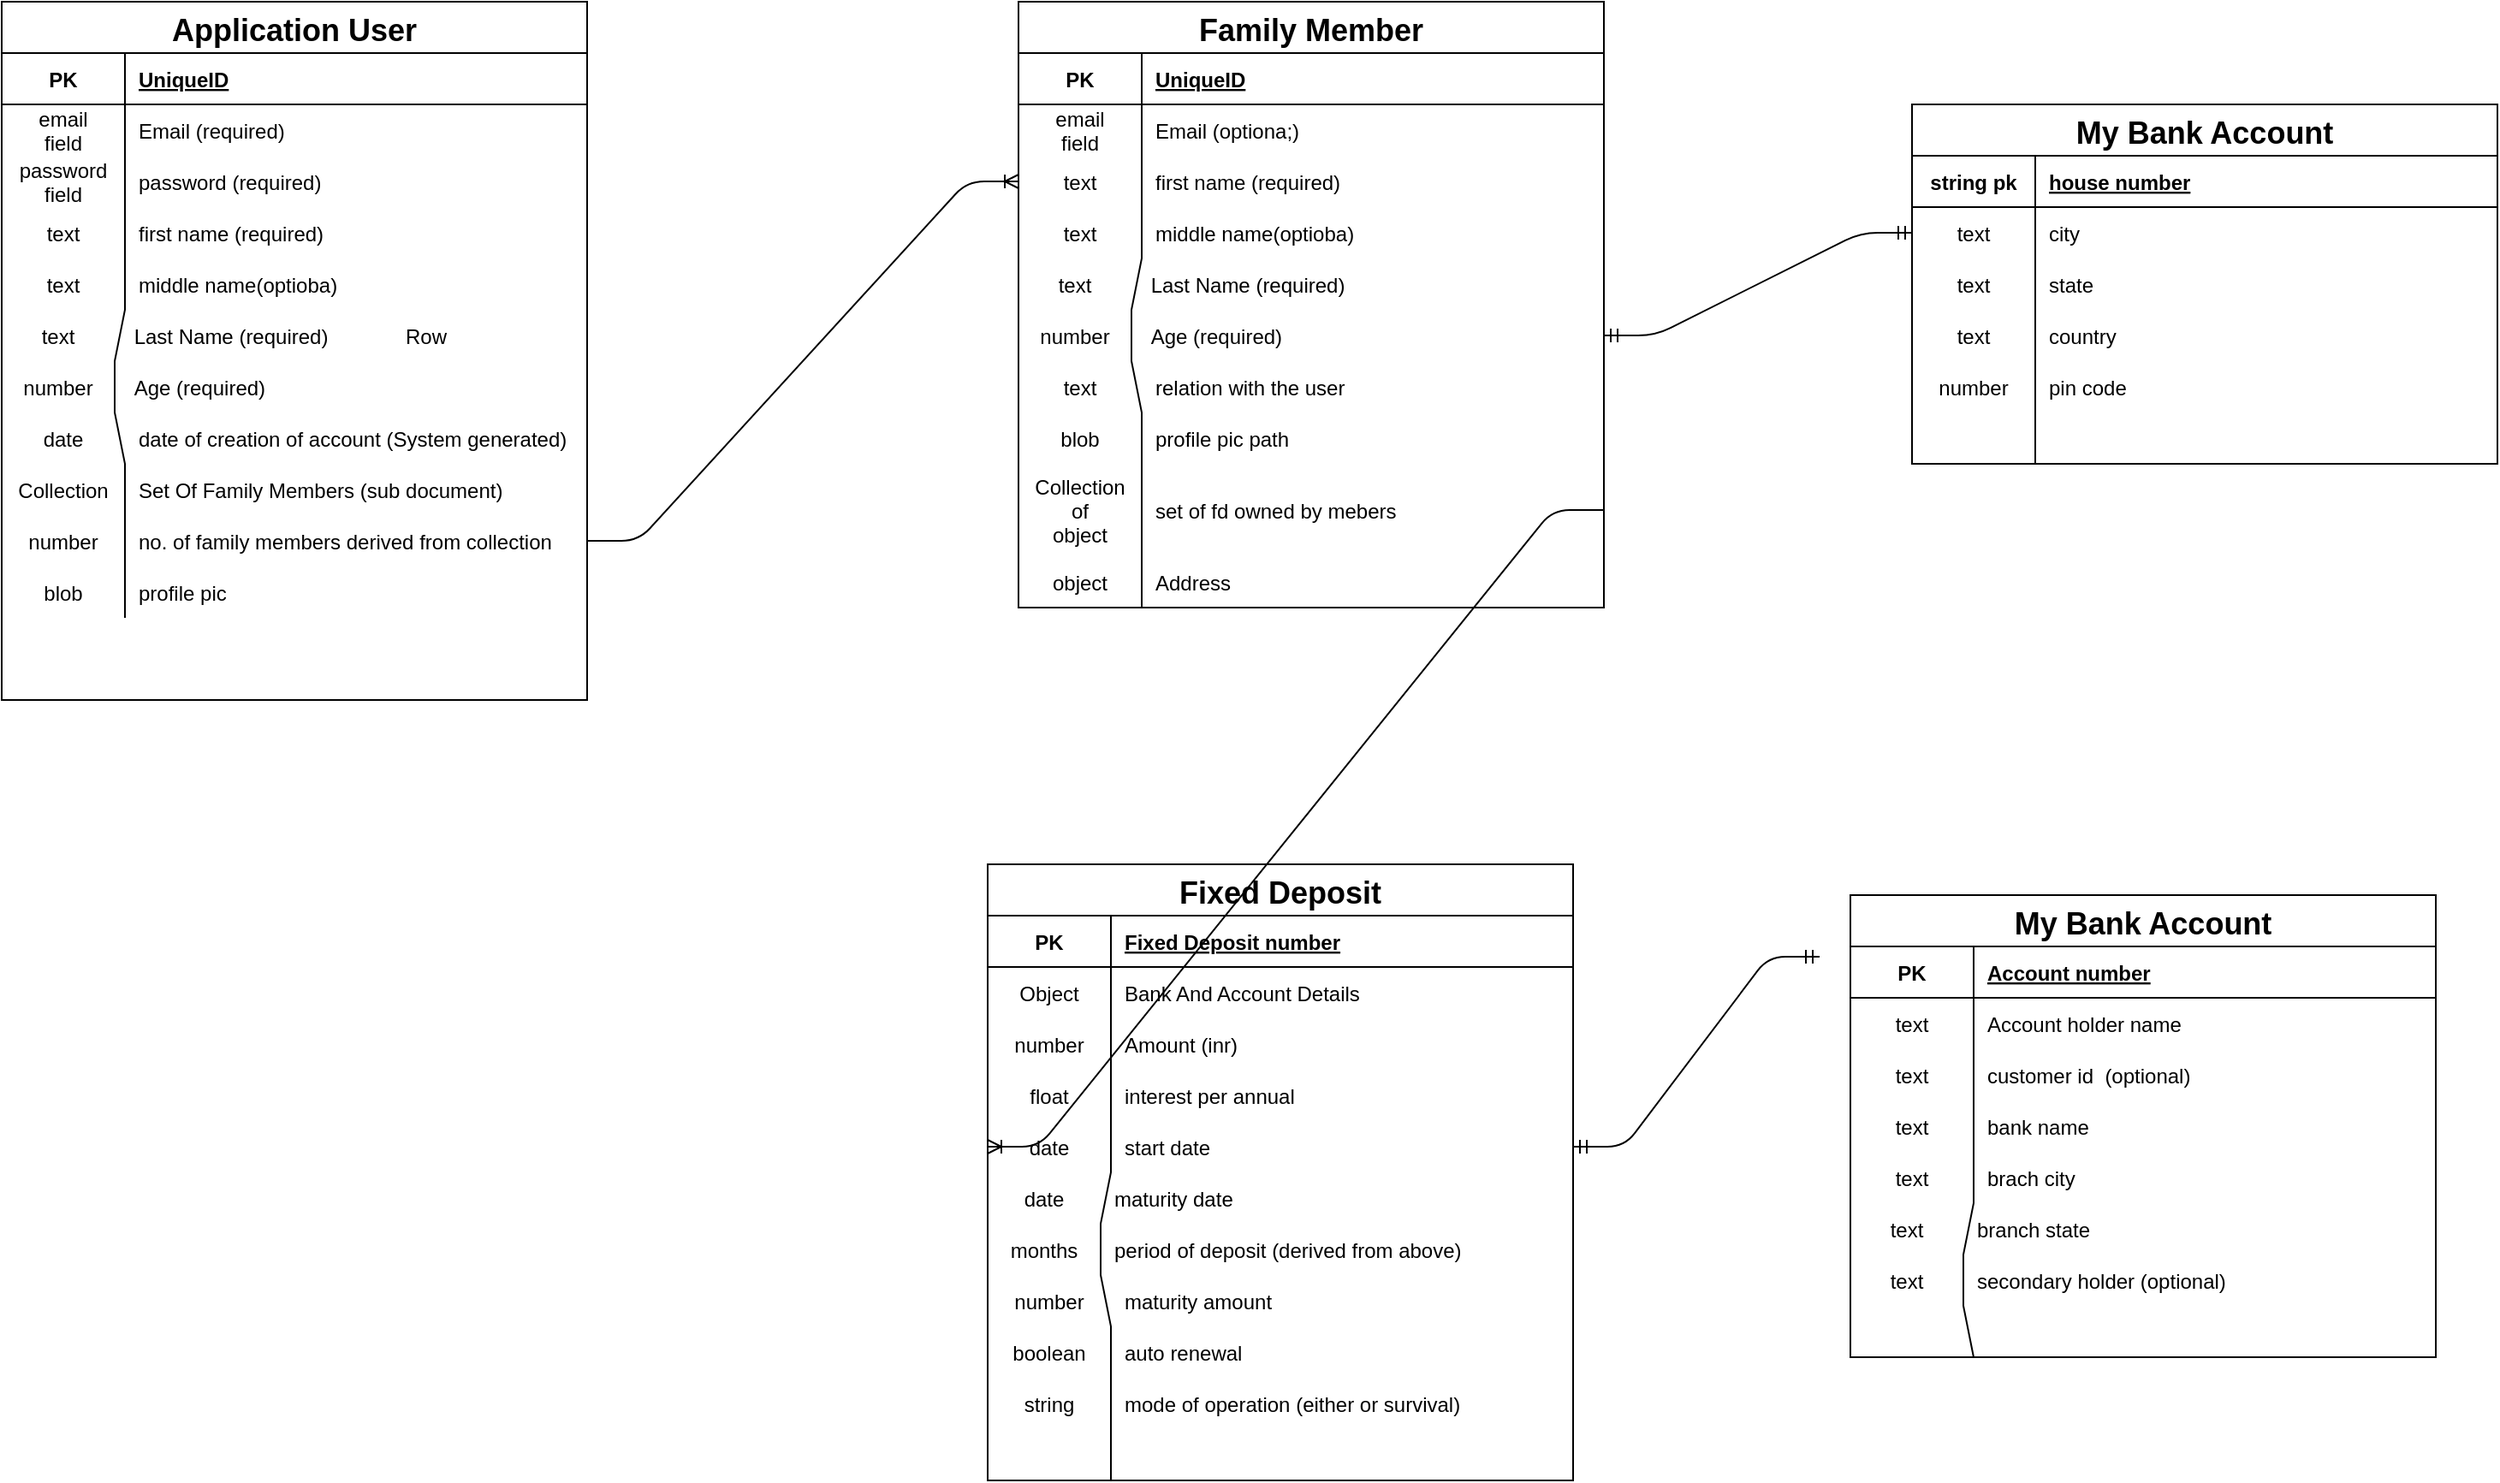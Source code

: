 <mxfile version="13.6.4" type="device"><diagram id="f0ccnfB4KLa_us6aAE9F" name="Page-1"><mxGraphModel dx="1210" dy="500" grid="1" gridSize="18" guides="1" tooltips="1" connect="1" arrows="1" fold="1" page="1" pageScale="1" pageWidth="827" pageHeight="1169" math="0" shadow="0"><root><mxCell id="0"/><mxCell id="1" parent="0"/><mxCell id="Tax1Y8GYwTvfi06C7LDy-21" value="Application User" style="shape=table;startSize=30;container=1;collapsible=1;childLayout=tableLayout;fixedRows=1;rowLines=0;fontStyle=1;align=center;resizeLast=1;fontSize=18;" vertex="1" parent="1"><mxGeometry x="36" y="162" width="342" height="408" as="geometry"/></mxCell><mxCell id="Tax1Y8GYwTvfi06C7LDy-22" value="" style="shape=partialRectangle;collapsible=0;dropTarget=0;pointerEvents=0;fillColor=none;top=0;left=0;bottom=1;right=0;points=[[0,0.5],[1,0.5]];portConstraint=eastwest;" vertex="1" parent="Tax1Y8GYwTvfi06C7LDy-21"><mxGeometry y="30" width="342" height="30" as="geometry"/></mxCell><mxCell id="Tax1Y8GYwTvfi06C7LDy-23" value="PK" style="shape=partialRectangle;connectable=0;fillColor=none;top=0;left=0;bottom=0;right=0;fontStyle=1;overflow=hidden;" vertex="1" parent="Tax1Y8GYwTvfi06C7LDy-22"><mxGeometry width="72" height="30" as="geometry"/></mxCell><mxCell id="Tax1Y8GYwTvfi06C7LDy-24" value="UniqueID" style="shape=partialRectangle;connectable=0;fillColor=none;top=0;left=0;bottom=0;right=0;align=left;spacingLeft=6;fontStyle=5;overflow=hidden;" vertex="1" parent="Tax1Y8GYwTvfi06C7LDy-22"><mxGeometry x="72" width="270" height="30" as="geometry"/></mxCell><mxCell id="Tax1Y8GYwTvfi06C7LDy-25" value="" style="shape=partialRectangle;collapsible=0;dropTarget=0;pointerEvents=0;fillColor=none;top=0;left=0;bottom=0;right=0;points=[[0,0.5],[1,0.5]];portConstraint=eastwest;" vertex="1" parent="Tax1Y8GYwTvfi06C7LDy-21"><mxGeometry y="60" width="342" height="30" as="geometry"/></mxCell><mxCell id="Tax1Y8GYwTvfi06C7LDy-26" value="email &#10;field" style="shape=partialRectangle;connectable=0;fillColor=none;top=0;left=0;bottom=0;right=0;editable=1;overflow=hidden;" vertex="1" parent="Tax1Y8GYwTvfi06C7LDy-25"><mxGeometry width="72" height="30" as="geometry"/></mxCell><mxCell id="Tax1Y8GYwTvfi06C7LDy-27" value="Email (required)" style="shape=partialRectangle;connectable=0;fillColor=none;top=0;left=0;bottom=0;right=0;align=left;spacingLeft=6;overflow=hidden;" vertex="1" parent="Tax1Y8GYwTvfi06C7LDy-25"><mxGeometry x="72" width="270" height="30" as="geometry"/></mxCell><mxCell id="Tax1Y8GYwTvfi06C7LDy-28" value="" style="shape=partialRectangle;collapsible=0;dropTarget=0;pointerEvents=0;fillColor=none;top=0;left=0;bottom=0;right=0;points=[[0,0.5],[1,0.5]];portConstraint=eastwest;" vertex="1" parent="Tax1Y8GYwTvfi06C7LDy-21"><mxGeometry y="90" width="342" height="30" as="geometry"/></mxCell><mxCell id="Tax1Y8GYwTvfi06C7LDy-29" value="password &#10;field" style="shape=partialRectangle;connectable=0;fillColor=none;top=0;left=0;bottom=0;right=0;editable=1;overflow=hidden;" vertex="1" parent="Tax1Y8GYwTvfi06C7LDy-28"><mxGeometry width="72" height="30" as="geometry"/></mxCell><mxCell id="Tax1Y8GYwTvfi06C7LDy-30" value="password (required)" style="shape=partialRectangle;connectable=0;fillColor=none;top=0;left=0;bottom=0;right=0;align=left;spacingLeft=6;overflow=hidden;" vertex="1" parent="Tax1Y8GYwTvfi06C7LDy-28"><mxGeometry x="72" width="270" height="30" as="geometry"/></mxCell><mxCell id="Tax1Y8GYwTvfi06C7LDy-31" value="" style="shape=partialRectangle;collapsible=0;dropTarget=0;pointerEvents=0;fillColor=none;top=0;left=0;bottom=0;right=0;points=[[0,0.5],[1,0.5]];portConstraint=eastwest;" vertex="1" parent="Tax1Y8GYwTvfi06C7LDy-21"><mxGeometry y="120" width="342" height="30" as="geometry"/></mxCell><mxCell id="Tax1Y8GYwTvfi06C7LDy-32" value="text" style="shape=partialRectangle;connectable=0;fillColor=none;top=0;left=0;bottom=0;right=0;editable=1;overflow=hidden;" vertex="1" parent="Tax1Y8GYwTvfi06C7LDy-31"><mxGeometry width="72" height="30" as="geometry"/></mxCell><mxCell id="Tax1Y8GYwTvfi06C7LDy-33" value="first name (required)" style="shape=partialRectangle;connectable=0;fillColor=none;top=0;left=0;bottom=0;right=0;align=left;spacingLeft=6;overflow=hidden;" vertex="1" parent="Tax1Y8GYwTvfi06C7LDy-31"><mxGeometry x="72" width="270" height="30" as="geometry"/></mxCell><mxCell id="Tax1Y8GYwTvfi06C7LDy-34" value="" style="shape=partialRectangle;collapsible=0;dropTarget=0;pointerEvents=0;fillColor=none;top=0;left=0;bottom=0;right=0;points=[[0,0.5],[1,0.5]];portConstraint=eastwest;fontSize=18;" vertex="1" parent="Tax1Y8GYwTvfi06C7LDy-21"><mxGeometry y="150" width="342" height="30" as="geometry"/></mxCell><mxCell id="Tax1Y8GYwTvfi06C7LDy-35" value="text" style="shape=partialRectangle;connectable=0;fillColor=none;top=0;left=0;bottom=0;right=0;editable=1;overflow=hidden;" vertex="1" parent="Tax1Y8GYwTvfi06C7LDy-34"><mxGeometry width="72" height="30" as="geometry"/></mxCell><mxCell id="Tax1Y8GYwTvfi06C7LDy-36" value="middle name(optioba)" style="shape=partialRectangle;connectable=0;fillColor=none;top=0;left=0;bottom=0;right=0;align=left;spacingLeft=6;overflow=hidden;" vertex="1" parent="Tax1Y8GYwTvfi06C7LDy-34"><mxGeometry x="72" width="270" height="30" as="geometry"/></mxCell><mxCell id="Tax1Y8GYwTvfi06C7LDy-41" value="" style="shape=partialRectangle;collapsible=0;dropTarget=0;pointerEvents=0;fillColor=none;top=0;left=0;bottom=0;right=0;points=[[0,0.5],[1,0.5]];portConstraint=eastwest;fontSize=18;" vertex="1" parent="Tax1Y8GYwTvfi06C7LDy-21"><mxGeometry y="180" width="342" height="30" as="geometry"/></mxCell><mxCell id="Tax1Y8GYwTvfi06C7LDy-42" value="text" style="shape=partialRectangle;connectable=0;fillColor=none;top=0;left=0;bottom=0;right=0;editable=1;overflow=hidden;" vertex="1" parent="Tax1Y8GYwTvfi06C7LDy-41"><mxGeometry width="66" height="30" as="geometry"/></mxCell><mxCell id="Tax1Y8GYwTvfi06C7LDy-43" value=" Last Name (required)" style="shape=partialRectangle;connectable=0;fillColor=none;top=0;left=0;bottom=0;right=0;align=left;spacingLeft=6;overflow=hidden;" vertex="1" parent="Tax1Y8GYwTvfi06C7LDy-41"><mxGeometry x="66" width="276" height="30" as="geometry"/></mxCell><mxCell id="Tax1Y8GYwTvfi06C7LDy-44" value="" style="shape=partialRectangle;collapsible=0;dropTarget=0;pointerEvents=0;fillColor=none;top=0;left=0;bottom=0;right=0;points=[[0,0.5],[1,0.5]];portConstraint=eastwest;fontSize=18;" vertex="1" parent="Tax1Y8GYwTvfi06C7LDy-21"><mxGeometry y="210" width="342" height="30" as="geometry"/></mxCell><mxCell id="Tax1Y8GYwTvfi06C7LDy-45" value="number" style="shape=partialRectangle;connectable=0;fillColor=none;top=0;left=0;bottom=0;right=0;editable=1;overflow=hidden;" vertex="1" parent="Tax1Y8GYwTvfi06C7LDy-44"><mxGeometry width="66" height="30" as="geometry"/></mxCell><mxCell id="Tax1Y8GYwTvfi06C7LDy-46" value=" Age (required)" style="shape=partialRectangle;connectable=0;fillColor=none;top=0;left=0;bottom=0;right=0;align=left;spacingLeft=6;overflow=hidden;" vertex="1" parent="Tax1Y8GYwTvfi06C7LDy-44"><mxGeometry x="66" width="276" height="30" as="geometry"/></mxCell><mxCell id="Tax1Y8GYwTvfi06C7LDy-52" value="" style="shape=partialRectangle;collapsible=0;dropTarget=0;pointerEvents=0;fillColor=none;top=0;left=0;bottom=0;right=0;points=[[0,0.5],[1,0.5]];portConstraint=eastwest;" vertex="1" parent="Tax1Y8GYwTvfi06C7LDy-21"><mxGeometry y="240" width="342" height="30" as="geometry"/></mxCell><mxCell id="Tax1Y8GYwTvfi06C7LDy-53" value="date" style="shape=partialRectangle;connectable=0;fillColor=none;top=0;left=0;bottom=0;right=0;editable=1;overflow=hidden;" vertex="1" parent="Tax1Y8GYwTvfi06C7LDy-52"><mxGeometry width="72" height="30" as="geometry"/></mxCell><mxCell id="Tax1Y8GYwTvfi06C7LDy-54" value="date of creation of account (System generated)" style="shape=partialRectangle;connectable=0;fillColor=none;top=0;left=0;bottom=0;right=0;align=left;spacingLeft=6;overflow=hidden;" vertex="1" parent="Tax1Y8GYwTvfi06C7LDy-52"><mxGeometry x="72" width="270" height="30" as="geometry"/></mxCell><mxCell id="Tax1Y8GYwTvfi06C7LDy-68" value="" style="shape=partialRectangle;collapsible=0;dropTarget=0;pointerEvents=0;fillColor=none;top=0;left=0;bottom=0;right=0;points=[[0,0.5],[1,0.5]];portConstraint=eastwest;" vertex="1" parent="Tax1Y8GYwTvfi06C7LDy-21"><mxGeometry y="270" width="342" height="30" as="geometry"/></mxCell><mxCell id="Tax1Y8GYwTvfi06C7LDy-69" value="Collection" style="shape=partialRectangle;connectable=0;fillColor=none;top=0;left=0;bottom=0;right=0;editable=1;overflow=hidden;" vertex="1" parent="Tax1Y8GYwTvfi06C7LDy-68"><mxGeometry width="72" height="30" as="geometry"/></mxCell><mxCell id="Tax1Y8GYwTvfi06C7LDy-70" value="Set Of Family Members (sub document)" style="shape=partialRectangle;connectable=0;fillColor=none;top=0;left=0;bottom=0;right=0;align=left;spacingLeft=6;overflow=hidden;" vertex="1" parent="Tax1Y8GYwTvfi06C7LDy-68"><mxGeometry x="72" width="270" height="30" as="geometry"/></mxCell><mxCell id="Tax1Y8GYwTvfi06C7LDy-60" value="" style="shape=partialRectangle;collapsible=0;dropTarget=0;pointerEvents=0;fillColor=none;top=0;left=0;bottom=0;right=0;points=[[0,0.5],[1,0.5]];portConstraint=eastwest;" vertex="1" parent="Tax1Y8GYwTvfi06C7LDy-21"><mxGeometry y="300" width="342" height="30" as="geometry"/></mxCell><mxCell id="Tax1Y8GYwTvfi06C7LDy-61" value="number" style="shape=partialRectangle;connectable=0;fillColor=none;top=0;left=0;bottom=0;right=0;editable=1;overflow=hidden;" vertex="1" parent="Tax1Y8GYwTvfi06C7LDy-60"><mxGeometry width="72" height="30" as="geometry"/></mxCell><mxCell id="Tax1Y8GYwTvfi06C7LDy-62" value="no. of family members derived from collection" style="shape=partialRectangle;connectable=0;fillColor=none;top=0;left=0;bottom=0;right=0;align=left;spacingLeft=6;overflow=hidden;" vertex="1" parent="Tax1Y8GYwTvfi06C7LDy-60"><mxGeometry x="72" width="270" height="30" as="geometry"/></mxCell><mxCell id="Tax1Y8GYwTvfi06C7LDy-120" value="" style="shape=partialRectangle;collapsible=0;dropTarget=0;pointerEvents=0;fillColor=none;top=0;left=0;bottom=0;right=0;points=[[0,0.5],[1,0.5]];portConstraint=eastwest;" vertex="1" parent="Tax1Y8GYwTvfi06C7LDy-21"><mxGeometry y="330" width="342" height="30" as="geometry"/></mxCell><mxCell id="Tax1Y8GYwTvfi06C7LDy-121" value="blob" style="shape=partialRectangle;connectable=0;fillColor=none;top=0;left=0;bottom=0;right=0;editable=1;overflow=hidden;" vertex="1" parent="Tax1Y8GYwTvfi06C7LDy-120"><mxGeometry width="72" height="30" as="geometry"/></mxCell><mxCell id="Tax1Y8GYwTvfi06C7LDy-122" value="profile pic" style="shape=partialRectangle;connectable=0;fillColor=none;top=0;left=0;bottom=0;right=0;align=left;spacingLeft=6;overflow=hidden;" vertex="1" parent="Tax1Y8GYwTvfi06C7LDy-120"><mxGeometry x="72" width="270" height="30" as="geometry"/></mxCell><mxCell id="Tax1Y8GYwTvfi06C7LDy-63" value="" style="shape=table;startSize=0;container=1;collapsible=1;childLayout=tableLayout;fixedRows=1;rowLines=0;fontStyle=0;align=center;resizeLast=1;strokeColor=none;fillColor=none;fontSize=18;" vertex="1" parent="1"><mxGeometry x="234" y="342" width="180" height="30" as="geometry"/></mxCell><mxCell id="Tax1Y8GYwTvfi06C7LDy-64" value="" style="shape=partialRectangle;collapsible=0;dropTarget=0;pointerEvents=0;fillColor=none;top=0;left=0;bottom=0;right=0;points=[[0,0.5],[1,0.5]];portConstraint=eastwest;" vertex="1" parent="Tax1Y8GYwTvfi06C7LDy-63"><mxGeometry width="180" height="30" as="geometry"/></mxCell><mxCell id="Tax1Y8GYwTvfi06C7LDy-65" value="" style="shape=partialRectangle;connectable=0;fillColor=none;top=0;left=0;bottom=0;right=0;editable=1;overflow=hidden;" vertex="1" parent="Tax1Y8GYwTvfi06C7LDy-64"><mxGeometry width="30" height="30" as="geometry"/></mxCell><mxCell id="Tax1Y8GYwTvfi06C7LDy-66" value="Row" style="shape=partialRectangle;connectable=0;fillColor=none;top=0;left=0;bottom=0;right=0;align=left;spacingLeft=6;overflow=hidden;" vertex="1" parent="Tax1Y8GYwTvfi06C7LDy-64"><mxGeometry x="30" width="150" height="30" as="geometry"/></mxCell><mxCell id="Tax1Y8GYwTvfi06C7LDy-84" value="Family Member" style="shape=table;startSize=30;container=1;collapsible=1;childLayout=tableLayout;fixedRows=1;rowLines=0;fontStyle=1;align=center;resizeLast=1;fontSize=18;" vertex="1" parent="1"><mxGeometry x="630" y="162" width="342" height="354" as="geometry"/></mxCell><mxCell id="Tax1Y8GYwTvfi06C7LDy-85" value="" style="shape=partialRectangle;collapsible=0;dropTarget=0;pointerEvents=0;fillColor=none;top=0;left=0;bottom=1;right=0;points=[[0,0.5],[1,0.5]];portConstraint=eastwest;" vertex="1" parent="Tax1Y8GYwTvfi06C7LDy-84"><mxGeometry y="30" width="342" height="30" as="geometry"/></mxCell><mxCell id="Tax1Y8GYwTvfi06C7LDy-86" value="PK" style="shape=partialRectangle;connectable=0;fillColor=none;top=0;left=0;bottom=0;right=0;fontStyle=1;overflow=hidden;" vertex="1" parent="Tax1Y8GYwTvfi06C7LDy-85"><mxGeometry width="72" height="30" as="geometry"/></mxCell><mxCell id="Tax1Y8GYwTvfi06C7LDy-87" value="UniqueID" style="shape=partialRectangle;connectable=0;fillColor=none;top=0;left=0;bottom=0;right=0;align=left;spacingLeft=6;fontStyle=5;overflow=hidden;" vertex="1" parent="Tax1Y8GYwTvfi06C7LDy-85"><mxGeometry x="72" width="270" height="30" as="geometry"/></mxCell><mxCell id="Tax1Y8GYwTvfi06C7LDy-88" value="" style="shape=partialRectangle;collapsible=0;dropTarget=0;pointerEvents=0;fillColor=none;top=0;left=0;bottom=0;right=0;points=[[0,0.5],[1,0.5]];portConstraint=eastwest;" vertex="1" parent="Tax1Y8GYwTvfi06C7LDy-84"><mxGeometry y="60" width="342" height="30" as="geometry"/></mxCell><mxCell id="Tax1Y8GYwTvfi06C7LDy-89" value="email &#10;field" style="shape=partialRectangle;connectable=0;fillColor=none;top=0;left=0;bottom=0;right=0;editable=1;overflow=hidden;" vertex="1" parent="Tax1Y8GYwTvfi06C7LDy-88"><mxGeometry width="72" height="30" as="geometry"/></mxCell><mxCell id="Tax1Y8GYwTvfi06C7LDy-90" value="Email (optiona;)" style="shape=partialRectangle;connectable=0;fillColor=none;top=0;left=0;bottom=0;right=0;align=left;spacingLeft=6;overflow=hidden;" vertex="1" parent="Tax1Y8GYwTvfi06C7LDy-88"><mxGeometry x="72" width="270" height="30" as="geometry"/></mxCell><mxCell id="Tax1Y8GYwTvfi06C7LDy-94" value="" style="shape=partialRectangle;collapsible=0;dropTarget=0;pointerEvents=0;fillColor=none;top=0;left=0;bottom=0;right=0;points=[[0,0.5],[1,0.5]];portConstraint=eastwest;" vertex="1" parent="Tax1Y8GYwTvfi06C7LDy-84"><mxGeometry y="90" width="342" height="30" as="geometry"/></mxCell><mxCell id="Tax1Y8GYwTvfi06C7LDy-95" value="text" style="shape=partialRectangle;connectable=0;fillColor=none;top=0;left=0;bottom=0;right=0;editable=1;overflow=hidden;" vertex="1" parent="Tax1Y8GYwTvfi06C7LDy-94"><mxGeometry width="72" height="30" as="geometry"/></mxCell><mxCell id="Tax1Y8GYwTvfi06C7LDy-96" value="first name (required)" style="shape=partialRectangle;connectable=0;fillColor=none;top=0;left=0;bottom=0;right=0;align=left;spacingLeft=6;overflow=hidden;" vertex="1" parent="Tax1Y8GYwTvfi06C7LDy-94"><mxGeometry x="72" width="270" height="30" as="geometry"/></mxCell><mxCell id="Tax1Y8GYwTvfi06C7LDy-97" value="" style="shape=partialRectangle;collapsible=0;dropTarget=0;pointerEvents=0;fillColor=none;top=0;left=0;bottom=0;right=0;points=[[0,0.5],[1,0.5]];portConstraint=eastwest;fontSize=18;" vertex="1" parent="Tax1Y8GYwTvfi06C7LDy-84"><mxGeometry y="120" width="342" height="30" as="geometry"/></mxCell><mxCell id="Tax1Y8GYwTvfi06C7LDy-98" value="text" style="shape=partialRectangle;connectable=0;fillColor=none;top=0;left=0;bottom=0;right=0;editable=1;overflow=hidden;" vertex="1" parent="Tax1Y8GYwTvfi06C7LDy-97"><mxGeometry width="72" height="30" as="geometry"/></mxCell><mxCell id="Tax1Y8GYwTvfi06C7LDy-99" value="middle name(optioba)" style="shape=partialRectangle;connectable=0;fillColor=none;top=0;left=0;bottom=0;right=0;align=left;spacingLeft=6;overflow=hidden;" vertex="1" parent="Tax1Y8GYwTvfi06C7LDy-97"><mxGeometry x="72" width="270" height="30" as="geometry"/></mxCell><mxCell id="Tax1Y8GYwTvfi06C7LDy-100" value="" style="shape=partialRectangle;collapsible=0;dropTarget=0;pointerEvents=0;fillColor=none;top=0;left=0;bottom=0;right=0;points=[[0,0.5],[1,0.5]];portConstraint=eastwest;fontSize=18;" vertex="1" parent="Tax1Y8GYwTvfi06C7LDy-84"><mxGeometry y="150" width="342" height="30" as="geometry"/></mxCell><mxCell id="Tax1Y8GYwTvfi06C7LDy-101" value="text" style="shape=partialRectangle;connectable=0;fillColor=none;top=0;left=0;bottom=0;right=0;editable=1;overflow=hidden;" vertex="1" parent="Tax1Y8GYwTvfi06C7LDy-100"><mxGeometry width="66" height="30" as="geometry"/></mxCell><mxCell id="Tax1Y8GYwTvfi06C7LDy-102" value=" Last Name (required)" style="shape=partialRectangle;connectable=0;fillColor=none;top=0;left=0;bottom=0;right=0;align=left;spacingLeft=6;overflow=hidden;" vertex="1" parent="Tax1Y8GYwTvfi06C7LDy-100"><mxGeometry x="66" width="276" height="30" as="geometry"/></mxCell><mxCell id="Tax1Y8GYwTvfi06C7LDy-103" value="" style="shape=partialRectangle;collapsible=0;dropTarget=0;pointerEvents=0;fillColor=none;top=0;left=0;bottom=0;right=0;points=[[0,0.5],[1,0.5]];portConstraint=eastwest;fontSize=18;" vertex="1" parent="Tax1Y8GYwTvfi06C7LDy-84"><mxGeometry y="180" width="342" height="30" as="geometry"/></mxCell><mxCell id="Tax1Y8GYwTvfi06C7LDy-104" value="number" style="shape=partialRectangle;connectable=0;fillColor=none;top=0;left=0;bottom=0;right=0;editable=1;overflow=hidden;" vertex="1" parent="Tax1Y8GYwTvfi06C7LDy-103"><mxGeometry width="66" height="30" as="geometry"/></mxCell><mxCell id="Tax1Y8GYwTvfi06C7LDy-105" value=" Age (required)" style="shape=partialRectangle;connectable=0;fillColor=none;top=0;left=0;bottom=0;right=0;align=left;spacingLeft=6;overflow=hidden;" vertex="1" parent="Tax1Y8GYwTvfi06C7LDy-103"><mxGeometry x="66" width="276" height="30" as="geometry"/></mxCell><mxCell id="Tax1Y8GYwTvfi06C7LDy-91" value="" style="shape=partialRectangle;collapsible=0;dropTarget=0;pointerEvents=0;fillColor=none;top=0;left=0;bottom=0;right=0;points=[[0,0.5],[1,0.5]];portConstraint=eastwest;" vertex="1" parent="Tax1Y8GYwTvfi06C7LDy-84"><mxGeometry y="210" width="342" height="30" as="geometry"/></mxCell><mxCell id="Tax1Y8GYwTvfi06C7LDy-92" value="text" style="shape=partialRectangle;connectable=0;fillColor=none;top=0;left=0;bottom=0;right=0;editable=1;overflow=hidden;" vertex="1" parent="Tax1Y8GYwTvfi06C7LDy-91"><mxGeometry width="72" height="30" as="geometry"/></mxCell><mxCell id="Tax1Y8GYwTvfi06C7LDy-93" value="relation with the user" style="shape=partialRectangle;connectable=0;fillColor=none;top=0;left=0;bottom=0;right=0;align=left;spacingLeft=6;overflow=hidden;" vertex="1" parent="Tax1Y8GYwTvfi06C7LDy-91"><mxGeometry x="72" width="270" height="30" as="geometry"/></mxCell><mxCell id="Tax1Y8GYwTvfi06C7LDy-112" value="" style="shape=partialRectangle;collapsible=0;dropTarget=0;pointerEvents=0;fillColor=none;top=0;left=0;bottom=0;right=0;points=[[0,0.5],[1,0.5]];portConstraint=eastwest;" vertex="1" parent="Tax1Y8GYwTvfi06C7LDy-84"><mxGeometry y="240" width="342" height="30" as="geometry"/></mxCell><mxCell id="Tax1Y8GYwTvfi06C7LDy-113" value="blob" style="shape=partialRectangle;connectable=0;fillColor=none;top=0;left=0;bottom=0;right=0;editable=1;overflow=hidden;" vertex="1" parent="Tax1Y8GYwTvfi06C7LDy-112"><mxGeometry width="72" height="30" as="geometry"/></mxCell><mxCell id="Tax1Y8GYwTvfi06C7LDy-114" value="profile pic path" style="shape=partialRectangle;connectable=0;fillColor=none;top=0;left=0;bottom=0;right=0;align=left;spacingLeft=6;overflow=hidden;" vertex="1" parent="Tax1Y8GYwTvfi06C7LDy-112"><mxGeometry x="72" width="270" height="30" as="geometry"/></mxCell><mxCell id="Tax1Y8GYwTvfi06C7LDy-109" value="" style="shape=partialRectangle;collapsible=0;dropTarget=0;pointerEvents=0;fillColor=none;top=0;left=0;bottom=0;right=0;points=[[0,0.5],[1,0.5]];portConstraint=eastwest;" vertex="1" parent="Tax1Y8GYwTvfi06C7LDy-84"><mxGeometry y="270" width="342" height="54" as="geometry"/></mxCell><mxCell id="Tax1Y8GYwTvfi06C7LDy-110" value="Collection&#10;of&#10;object" style="shape=partialRectangle;connectable=0;fillColor=none;top=0;left=0;bottom=0;right=0;editable=1;overflow=hidden;" vertex="1" parent="Tax1Y8GYwTvfi06C7LDy-109"><mxGeometry width="72" height="54" as="geometry"/></mxCell><mxCell id="Tax1Y8GYwTvfi06C7LDy-111" value="set of fd owned by mebers" style="shape=partialRectangle;connectable=0;fillColor=none;top=0;left=0;bottom=0;right=0;align=left;spacingLeft=6;overflow=hidden;" vertex="1" parent="Tax1Y8GYwTvfi06C7LDy-109"><mxGeometry x="72" width="270" height="54" as="geometry"/></mxCell><mxCell id="Tax1Y8GYwTvfi06C7LDy-106" value="" style="shape=partialRectangle;collapsible=0;dropTarget=0;pointerEvents=0;fillColor=none;top=0;left=0;bottom=0;right=0;points=[[0,0.5],[1,0.5]];portConstraint=eastwest;" vertex="1" parent="Tax1Y8GYwTvfi06C7LDy-84"><mxGeometry y="324" width="342" height="30" as="geometry"/></mxCell><mxCell id="Tax1Y8GYwTvfi06C7LDy-107" value="object" style="shape=partialRectangle;connectable=0;fillColor=none;top=0;left=0;bottom=0;right=0;editable=1;overflow=hidden;" vertex="1" parent="Tax1Y8GYwTvfi06C7LDy-106"><mxGeometry width="72" height="30" as="geometry"/></mxCell><mxCell id="Tax1Y8GYwTvfi06C7LDy-108" value="Address" style="shape=partialRectangle;connectable=0;fillColor=none;top=0;left=0;bottom=0;right=0;align=left;spacingLeft=6;overflow=hidden;" vertex="1" parent="Tax1Y8GYwTvfi06C7LDy-106"><mxGeometry x="72" width="270" height="30" as="geometry"/></mxCell><mxCell id="Tax1Y8GYwTvfi06C7LDy-160" value="My Bank Account" style="shape=table;startSize=30;container=1;collapsible=1;childLayout=tableLayout;fixedRows=1;rowLines=0;fontStyle=1;align=center;resizeLast=1;fontSize=18;" vertex="1" parent="1"><mxGeometry x="1152" y="222" width="342" height="210" as="geometry"/></mxCell><mxCell id="Tax1Y8GYwTvfi06C7LDy-161" value="" style="shape=partialRectangle;collapsible=0;dropTarget=0;pointerEvents=0;fillColor=none;top=0;left=0;bottom=1;right=0;points=[[0,0.5],[1,0.5]];portConstraint=eastwest;" vertex="1" parent="Tax1Y8GYwTvfi06C7LDy-160"><mxGeometry y="30" width="342" height="30" as="geometry"/></mxCell><mxCell id="Tax1Y8GYwTvfi06C7LDy-162" value="string pk" style="shape=partialRectangle;connectable=0;fillColor=none;top=0;left=0;bottom=0;right=0;fontStyle=1;overflow=hidden;" vertex="1" parent="Tax1Y8GYwTvfi06C7LDy-161"><mxGeometry width="72" height="30" as="geometry"/></mxCell><mxCell id="Tax1Y8GYwTvfi06C7LDy-163" value="house number" style="shape=partialRectangle;connectable=0;fillColor=none;top=0;left=0;bottom=0;right=0;align=left;spacingLeft=6;fontStyle=5;overflow=hidden;" vertex="1" parent="Tax1Y8GYwTvfi06C7LDy-161"><mxGeometry x="72" width="270" height="30" as="geometry"/></mxCell><mxCell id="Tax1Y8GYwTvfi06C7LDy-164" value="" style="shape=partialRectangle;collapsible=0;dropTarget=0;pointerEvents=0;fillColor=none;top=0;left=0;bottom=0;right=0;points=[[0,0.5],[1,0.5]];portConstraint=eastwest;" vertex="1" parent="Tax1Y8GYwTvfi06C7LDy-160"><mxGeometry y="60" width="342" height="30" as="geometry"/></mxCell><mxCell id="Tax1Y8GYwTvfi06C7LDy-165" value="text" style="shape=partialRectangle;connectable=0;fillColor=none;top=0;left=0;bottom=0;right=0;editable=1;overflow=hidden;" vertex="1" parent="Tax1Y8GYwTvfi06C7LDy-164"><mxGeometry width="72" height="30" as="geometry"/></mxCell><mxCell id="Tax1Y8GYwTvfi06C7LDy-166" value="city" style="shape=partialRectangle;connectable=0;fillColor=none;top=0;left=0;bottom=0;right=0;align=left;spacingLeft=6;overflow=hidden;" vertex="1" parent="Tax1Y8GYwTvfi06C7LDy-164"><mxGeometry x="72" width="270" height="30" as="geometry"/></mxCell><mxCell id="Tax1Y8GYwTvfi06C7LDy-167" value="" style="shape=partialRectangle;collapsible=0;dropTarget=0;pointerEvents=0;fillColor=none;top=0;left=0;bottom=0;right=0;points=[[0,0.5],[1,0.5]];portConstraint=eastwest;" vertex="1" parent="Tax1Y8GYwTvfi06C7LDy-160"><mxGeometry y="90" width="342" height="30" as="geometry"/></mxCell><mxCell id="Tax1Y8GYwTvfi06C7LDy-168" value="text" style="shape=partialRectangle;connectable=0;fillColor=none;top=0;left=0;bottom=0;right=0;editable=1;overflow=hidden;" vertex="1" parent="Tax1Y8GYwTvfi06C7LDy-167"><mxGeometry width="72" height="30" as="geometry"/></mxCell><mxCell id="Tax1Y8GYwTvfi06C7LDy-169" value="state" style="shape=partialRectangle;connectable=0;fillColor=none;top=0;left=0;bottom=0;right=0;align=left;spacingLeft=6;overflow=hidden;" vertex="1" parent="Tax1Y8GYwTvfi06C7LDy-167"><mxGeometry x="72" width="270" height="30" as="geometry"/></mxCell><mxCell id="Tax1Y8GYwTvfi06C7LDy-170" value="" style="shape=partialRectangle;collapsible=0;dropTarget=0;pointerEvents=0;fillColor=none;top=0;left=0;bottom=0;right=0;points=[[0,0.5],[1,0.5]];portConstraint=eastwest;" vertex="1" parent="Tax1Y8GYwTvfi06C7LDy-160"><mxGeometry y="120" width="342" height="30" as="geometry"/></mxCell><mxCell id="Tax1Y8GYwTvfi06C7LDy-171" value="text" style="shape=partialRectangle;connectable=0;fillColor=none;top=0;left=0;bottom=0;right=0;editable=1;overflow=hidden;" vertex="1" parent="Tax1Y8GYwTvfi06C7LDy-170"><mxGeometry width="72" height="30" as="geometry"/></mxCell><mxCell id="Tax1Y8GYwTvfi06C7LDy-172" value="country" style="shape=partialRectangle;connectable=0;fillColor=none;top=0;left=0;bottom=0;right=0;align=left;spacingLeft=6;overflow=hidden;" vertex="1" parent="Tax1Y8GYwTvfi06C7LDy-170"><mxGeometry x="72" width="270" height="30" as="geometry"/></mxCell><mxCell id="Tax1Y8GYwTvfi06C7LDy-173" value="" style="shape=partialRectangle;collapsible=0;dropTarget=0;pointerEvents=0;fillColor=none;top=0;left=0;bottom=0;right=0;points=[[0,0.5],[1,0.5]];portConstraint=eastwest;fontSize=18;" vertex="1" parent="Tax1Y8GYwTvfi06C7LDy-160"><mxGeometry y="150" width="342" height="30" as="geometry"/></mxCell><mxCell id="Tax1Y8GYwTvfi06C7LDy-174" value="number" style="shape=partialRectangle;connectable=0;fillColor=none;top=0;left=0;bottom=0;right=0;editable=1;overflow=hidden;" vertex="1" parent="Tax1Y8GYwTvfi06C7LDy-173"><mxGeometry width="72" height="30" as="geometry"/></mxCell><mxCell id="Tax1Y8GYwTvfi06C7LDy-175" value="pin code" style="shape=partialRectangle;connectable=0;fillColor=none;top=0;left=0;bottom=0;right=0;align=left;spacingLeft=6;overflow=hidden;" vertex="1" parent="Tax1Y8GYwTvfi06C7LDy-173"><mxGeometry x="72" width="270" height="30" as="geometry"/></mxCell><mxCell id="Tax1Y8GYwTvfi06C7LDy-182" value="" style="shape=partialRectangle;collapsible=0;dropTarget=0;pointerEvents=0;fillColor=none;top=0;left=0;bottom=0;right=0;points=[[0,0.5],[1,0.5]];portConstraint=eastwest;" vertex="1" parent="Tax1Y8GYwTvfi06C7LDy-160"><mxGeometry y="180" width="342" height="30" as="geometry"/></mxCell><mxCell id="Tax1Y8GYwTvfi06C7LDy-183" value="" style="shape=partialRectangle;connectable=0;fillColor=none;top=0;left=0;bottom=0;right=0;editable=1;overflow=hidden;" vertex="1" parent="Tax1Y8GYwTvfi06C7LDy-182"><mxGeometry width="72" height="30" as="geometry"/></mxCell><mxCell id="Tax1Y8GYwTvfi06C7LDy-184" value="" style="shape=partialRectangle;connectable=0;fillColor=none;top=0;left=0;bottom=0;right=0;align=left;spacingLeft=6;overflow=hidden;" vertex="1" parent="Tax1Y8GYwTvfi06C7LDy-182"><mxGeometry x="72" width="270" height="30" as="geometry"/></mxCell><mxCell id="Tax1Y8GYwTvfi06C7LDy-123" value="Fixed Deposit" style="shape=table;startSize=30;container=1;collapsible=1;childLayout=tableLayout;fixedRows=1;rowLines=0;fontStyle=1;align=center;resizeLast=1;fontSize=18;" vertex="1" parent="1"><mxGeometry x="612" y="666" width="342" height="360" as="geometry"/></mxCell><mxCell id="Tax1Y8GYwTvfi06C7LDy-124" value="" style="shape=partialRectangle;collapsible=0;dropTarget=0;pointerEvents=0;fillColor=none;top=0;left=0;bottom=1;right=0;points=[[0,0.5],[1,0.5]];portConstraint=eastwest;" vertex="1" parent="Tax1Y8GYwTvfi06C7LDy-123"><mxGeometry y="30" width="342" height="30" as="geometry"/></mxCell><mxCell id="Tax1Y8GYwTvfi06C7LDy-125" value="PK" style="shape=partialRectangle;connectable=0;fillColor=none;top=0;left=0;bottom=0;right=0;fontStyle=1;overflow=hidden;" vertex="1" parent="Tax1Y8GYwTvfi06C7LDy-124"><mxGeometry width="72" height="30" as="geometry"/></mxCell><mxCell id="Tax1Y8GYwTvfi06C7LDy-126" value="Fixed Deposit number" style="shape=partialRectangle;connectable=0;fillColor=none;top=0;left=0;bottom=0;right=0;align=left;spacingLeft=6;fontStyle=5;overflow=hidden;" vertex="1" parent="Tax1Y8GYwTvfi06C7LDy-124"><mxGeometry x="72" width="270" height="30" as="geometry"/></mxCell><mxCell id="Tax1Y8GYwTvfi06C7LDy-127" value="" style="shape=partialRectangle;collapsible=0;dropTarget=0;pointerEvents=0;fillColor=none;top=0;left=0;bottom=0;right=0;points=[[0,0.5],[1,0.5]];portConstraint=eastwest;" vertex="1" parent="Tax1Y8GYwTvfi06C7LDy-123"><mxGeometry y="60" width="342" height="30" as="geometry"/></mxCell><mxCell id="Tax1Y8GYwTvfi06C7LDy-128" value="Object" style="shape=partialRectangle;connectable=0;fillColor=none;top=0;left=0;bottom=0;right=0;editable=1;overflow=hidden;" vertex="1" parent="Tax1Y8GYwTvfi06C7LDy-127"><mxGeometry width="72" height="30" as="geometry"/></mxCell><mxCell id="Tax1Y8GYwTvfi06C7LDy-129" value="Bank And Account Details" style="shape=partialRectangle;connectable=0;fillColor=none;top=0;left=0;bottom=0;right=0;align=left;spacingLeft=6;overflow=hidden;" vertex="1" parent="Tax1Y8GYwTvfi06C7LDy-127"><mxGeometry x="72" width="270" height="30" as="geometry"/></mxCell><mxCell id="Tax1Y8GYwTvfi06C7LDy-133" value="" style="shape=partialRectangle;collapsible=0;dropTarget=0;pointerEvents=0;fillColor=none;top=0;left=0;bottom=0;right=0;points=[[0,0.5],[1,0.5]];portConstraint=eastwest;" vertex="1" parent="Tax1Y8GYwTvfi06C7LDy-123"><mxGeometry y="90" width="342" height="30" as="geometry"/></mxCell><mxCell id="Tax1Y8GYwTvfi06C7LDy-134" value="number" style="shape=partialRectangle;connectable=0;fillColor=none;top=0;left=0;bottom=0;right=0;editable=1;overflow=hidden;" vertex="1" parent="Tax1Y8GYwTvfi06C7LDy-133"><mxGeometry width="72" height="30" as="geometry"/></mxCell><mxCell id="Tax1Y8GYwTvfi06C7LDy-135" value="Amount (inr)" style="shape=partialRectangle;connectable=0;fillColor=none;top=0;left=0;bottom=0;right=0;align=left;spacingLeft=6;overflow=hidden;" vertex="1" parent="Tax1Y8GYwTvfi06C7LDy-133"><mxGeometry x="72" width="270" height="30" as="geometry"/></mxCell><mxCell id="Tax1Y8GYwTvfi06C7LDy-130" value="" style="shape=partialRectangle;collapsible=0;dropTarget=0;pointerEvents=0;fillColor=none;top=0;left=0;bottom=0;right=0;points=[[0,0.5],[1,0.5]];portConstraint=eastwest;" vertex="1" parent="Tax1Y8GYwTvfi06C7LDy-123"><mxGeometry y="120" width="342" height="30" as="geometry"/></mxCell><mxCell id="Tax1Y8GYwTvfi06C7LDy-131" value="float" style="shape=partialRectangle;connectable=0;fillColor=none;top=0;left=0;bottom=0;right=0;editable=1;overflow=hidden;" vertex="1" parent="Tax1Y8GYwTvfi06C7LDy-130"><mxGeometry width="72" height="30" as="geometry"/></mxCell><mxCell id="Tax1Y8GYwTvfi06C7LDy-132" value="interest per annual" style="shape=partialRectangle;connectable=0;fillColor=none;top=0;left=0;bottom=0;right=0;align=left;spacingLeft=6;overflow=hidden;" vertex="1" parent="Tax1Y8GYwTvfi06C7LDy-130"><mxGeometry x="72" width="270" height="30" as="geometry"/></mxCell><mxCell id="Tax1Y8GYwTvfi06C7LDy-136" value="" style="shape=partialRectangle;collapsible=0;dropTarget=0;pointerEvents=0;fillColor=none;top=0;left=0;bottom=0;right=0;points=[[0,0.5],[1,0.5]];portConstraint=eastwest;fontSize=18;" vertex="1" parent="Tax1Y8GYwTvfi06C7LDy-123"><mxGeometry y="150" width="342" height="30" as="geometry"/></mxCell><mxCell id="Tax1Y8GYwTvfi06C7LDy-137" value="date" style="shape=partialRectangle;connectable=0;fillColor=none;top=0;left=0;bottom=0;right=0;editable=1;overflow=hidden;" vertex="1" parent="Tax1Y8GYwTvfi06C7LDy-136"><mxGeometry width="72" height="30" as="geometry"/></mxCell><mxCell id="Tax1Y8GYwTvfi06C7LDy-138" value="start date" style="shape=partialRectangle;connectable=0;fillColor=none;top=0;left=0;bottom=0;right=0;align=left;spacingLeft=6;overflow=hidden;" vertex="1" parent="Tax1Y8GYwTvfi06C7LDy-136"><mxGeometry x="72" width="270" height="30" as="geometry"/></mxCell><mxCell id="Tax1Y8GYwTvfi06C7LDy-139" value="" style="shape=partialRectangle;collapsible=0;dropTarget=0;pointerEvents=0;fillColor=none;top=0;left=0;bottom=0;right=0;points=[[0,0.5],[1,0.5]];portConstraint=eastwest;fontSize=18;" vertex="1" parent="Tax1Y8GYwTvfi06C7LDy-123"><mxGeometry y="180" width="342" height="30" as="geometry"/></mxCell><mxCell id="Tax1Y8GYwTvfi06C7LDy-140" value="date" style="shape=partialRectangle;connectable=0;fillColor=none;top=0;left=0;bottom=0;right=0;editable=1;overflow=hidden;" vertex="1" parent="Tax1Y8GYwTvfi06C7LDy-139"><mxGeometry width="66" height="30" as="geometry"/></mxCell><mxCell id="Tax1Y8GYwTvfi06C7LDy-141" value="maturity date" style="shape=partialRectangle;connectable=0;fillColor=none;top=0;left=0;bottom=0;right=0;align=left;spacingLeft=6;overflow=hidden;" vertex="1" parent="Tax1Y8GYwTvfi06C7LDy-139"><mxGeometry x="66" width="276" height="30" as="geometry"/></mxCell><mxCell id="Tax1Y8GYwTvfi06C7LDy-142" value="" style="shape=partialRectangle;collapsible=0;dropTarget=0;pointerEvents=0;fillColor=none;top=0;left=0;bottom=0;right=0;points=[[0,0.5],[1,0.5]];portConstraint=eastwest;fontSize=18;" vertex="1" parent="Tax1Y8GYwTvfi06C7LDy-123"><mxGeometry y="210" width="342" height="30" as="geometry"/></mxCell><mxCell id="Tax1Y8GYwTvfi06C7LDy-143" value="months" style="shape=partialRectangle;connectable=0;fillColor=none;top=0;left=0;bottom=0;right=0;editable=1;overflow=hidden;" vertex="1" parent="Tax1Y8GYwTvfi06C7LDy-142"><mxGeometry width="66" height="30" as="geometry"/></mxCell><mxCell id="Tax1Y8GYwTvfi06C7LDy-144" value="period of deposit (derived from above)" style="shape=partialRectangle;connectable=0;fillColor=none;top=0;left=0;bottom=0;right=0;align=left;spacingLeft=6;overflow=hidden;" vertex="1" parent="Tax1Y8GYwTvfi06C7LDy-142"><mxGeometry x="66" width="276" height="30" as="geometry"/></mxCell><mxCell id="Tax1Y8GYwTvfi06C7LDy-145" value="" style="shape=partialRectangle;collapsible=0;dropTarget=0;pointerEvents=0;fillColor=none;top=0;left=0;bottom=0;right=0;points=[[0,0.5],[1,0.5]];portConstraint=eastwest;" vertex="1" parent="Tax1Y8GYwTvfi06C7LDy-123"><mxGeometry y="240" width="342" height="30" as="geometry"/></mxCell><mxCell id="Tax1Y8GYwTvfi06C7LDy-146" value="number" style="shape=partialRectangle;connectable=0;fillColor=none;top=0;left=0;bottom=0;right=0;editable=1;overflow=hidden;" vertex="1" parent="Tax1Y8GYwTvfi06C7LDy-145"><mxGeometry width="72" height="30" as="geometry"/></mxCell><mxCell id="Tax1Y8GYwTvfi06C7LDy-147" value="maturity amount" style="shape=partialRectangle;connectable=0;fillColor=none;top=0;left=0;bottom=0;right=0;align=left;spacingLeft=6;overflow=hidden;" vertex="1" parent="Tax1Y8GYwTvfi06C7LDy-145"><mxGeometry x="72" width="270" height="30" as="geometry"/></mxCell><mxCell id="Tax1Y8GYwTvfi06C7LDy-148" value="" style="shape=partialRectangle;collapsible=0;dropTarget=0;pointerEvents=0;fillColor=none;top=0;left=0;bottom=0;right=0;points=[[0,0.5],[1,0.5]];portConstraint=eastwest;" vertex="1" parent="Tax1Y8GYwTvfi06C7LDy-123"><mxGeometry y="270" width="342" height="30" as="geometry"/></mxCell><mxCell id="Tax1Y8GYwTvfi06C7LDy-149" value="boolean" style="shape=partialRectangle;connectable=0;fillColor=none;top=0;left=0;bottom=0;right=0;editable=1;overflow=hidden;" vertex="1" parent="Tax1Y8GYwTvfi06C7LDy-148"><mxGeometry width="72" height="30" as="geometry"/></mxCell><mxCell id="Tax1Y8GYwTvfi06C7LDy-150" value="auto renewal" style="shape=partialRectangle;connectable=0;fillColor=none;top=0;left=0;bottom=0;right=0;align=left;spacingLeft=6;overflow=hidden;" vertex="1" parent="Tax1Y8GYwTvfi06C7LDy-148"><mxGeometry x="72" width="270" height="30" as="geometry"/></mxCell><mxCell id="Tax1Y8GYwTvfi06C7LDy-151" value="" style="shape=partialRectangle;collapsible=0;dropTarget=0;pointerEvents=0;fillColor=none;top=0;left=0;bottom=0;right=0;points=[[0,0.5],[1,0.5]];portConstraint=eastwest;" vertex="1" parent="Tax1Y8GYwTvfi06C7LDy-123"><mxGeometry y="300" width="342" height="30" as="geometry"/></mxCell><mxCell id="Tax1Y8GYwTvfi06C7LDy-152" value="string" style="shape=partialRectangle;connectable=0;fillColor=none;top=0;left=0;bottom=0;right=0;editable=1;overflow=hidden;" vertex="1" parent="Tax1Y8GYwTvfi06C7LDy-151"><mxGeometry width="72" height="30" as="geometry"/></mxCell><mxCell id="Tax1Y8GYwTvfi06C7LDy-153" value="mode of operation (either or survival)" style="shape=partialRectangle;connectable=0;fillColor=none;top=0;left=0;bottom=0;right=0;align=left;spacingLeft=6;overflow=hidden;" vertex="1" parent="Tax1Y8GYwTvfi06C7LDy-151"><mxGeometry x="72" width="270" height="30" as="geometry"/></mxCell><mxCell id="Tax1Y8GYwTvfi06C7LDy-154" value="" style="shape=partialRectangle;collapsible=0;dropTarget=0;pointerEvents=0;fillColor=none;top=0;left=0;bottom=0;right=0;points=[[0,0.5],[1,0.5]];portConstraint=eastwest;" vertex="1" parent="Tax1Y8GYwTvfi06C7LDy-123"><mxGeometry y="330" width="342" height="30" as="geometry"/></mxCell><mxCell id="Tax1Y8GYwTvfi06C7LDy-155" value="" style="shape=partialRectangle;connectable=0;fillColor=none;top=0;left=0;bottom=0;right=0;editable=1;overflow=hidden;" vertex="1" parent="Tax1Y8GYwTvfi06C7LDy-154"><mxGeometry width="72" height="30" as="geometry"/></mxCell><mxCell id="Tax1Y8GYwTvfi06C7LDy-156" value="" style="shape=partialRectangle;connectable=0;fillColor=none;top=0;left=0;bottom=0;right=0;align=left;spacingLeft=6;overflow=hidden;" vertex="1" parent="Tax1Y8GYwTvfi06C7LDy-154"><mxGeometry x="72" width="270" height="30" as="geometry"/></mxCell><mxCell id="Tax1Y8GYwTvfi06C7LDy-157" value="" style="edgeStyle=entityRelationEdgeStyle;fontSize=12;html=1;endArrow=ERoneToMany;exitX=1;exitY=0.5;exitDx=0;exitDy=0;" edge="1" parent="1" source="Tax1Y8GYwTvfi06C7LDy-60" target="Tax1Y8GYwTvfi06C7LDy-94"><mxGeometry width="100" height="100" relative="1" as="geometry"><mxPoint x="432" y="460" as="sourcePoint"/><mxPoint x="532" y="360" as="targetPoint"/></mxGeometry></mxCell><mxCell id="Tax1Y8GYwTvfi06C7LDy-158" value="" style="edgeStyle=entityRelationEdgeStyle;fontSize=12;html=1;endArrow=ERoneToMany;exitX=1;exitY=0.5;exitDx=0;exitDy=0;entryX=0;entryY=0.5;entryDx=0;entryDy=0;" edge="1" parent="1" source="Tax1Y8GYwTvfi06C7LDy-109" target="Tax1Y8GYwTvfi06C7LDy-136"><mxGeometry width="100" height="100" relative="1" as="geometry"><mxPoint x="756" y="640" as="sourcePoint"/><mxPoint x="594" y="828" as="targetPoint"/></mxGeometry></mxCell><mxCell id="Tax1Y8GYwTvfi06C7LDy-159" value="" style="edgeStyle=entityRelationEdgeStyle;fontSize=12;html=1;endArrow=ERmandOne;startArrow=ERmandOne;exitX=1;exitY=0.5;exitDx=0;exitDy=0;" edge="1" parent="1" source="Tax1Y8GYwTvfi06C7LDy-136"><mxGeometry width="100" height="100" relative="1" as="geometry"><mxPoint x="1098" y="964" as="sourcePoint"/><mxPoint x="1098" y="720" as="targetPoint"/></mxGeometry></mxCell><mxCell id="Tax1Y8GYwTvfi06C7LDy-194" value="My Bank Account" style="shape=table;startSize=30;container=1;collapsible=1;childLayout=tableLayout;fixedRows=1;rowLines=0;fontStyle=1;align=center;resizeLast=1;fontSize=18;" vertex="1" parent="1"><mxGeometry x="1116" y="684" width="342" height="270" as="geometry"/></mxCell><mxCell id="Tax1Y8GYwTvfi06C7LDy-195" value="" style="shape=partialRectangle;collapsible=0;dropTarget=0;pointerEvents=0;fillColor=none;top=0;left=0;bottom=1;right=0;points=[[0,0.5],[1,0.5]];portConstraint=eastwest;" vertex="1" parent="Tax1Y8GYwTvfi06C7LDy-194"><mxGeometry y="30" width="342" height="30" as="geometry"/></mxCell><mxCell id="Tax1Y8GYwTvfi06C7LDy-196" value="PK" style="shape=partialRectangle;connectable=0;fillColor=none;top=0;left=0;bottom=0;right=0;fontStyle=1;overflow=hidden;" vertex="1" parent="Tax1Y8GYwTvfi06C7LDy-195"><mxGeometry width="72" height="30" as="geometry"/></mxCell><mxCell id="Tax1Y8GYwTvfi06C7LDy-197" value="Account number" style="shape=partialRectangle;connectable=0;fillColor=none;top=0;left=0;bottom=0;right=0;align=left;spacingLeft=6;fontStyle=5;overflow=hidden;" vertex="1" parent="Tax1Y8GYwTvfi06C7LDy-195"><mxGeometry x="72" width="270" height="30" as="geometry"/></mxCell><mxCell id="Tax1Y8GYwTvfi06C7LDy-198" value="" style="shape=partialRectangle;collapsible=0;dropTarget=0;pointerEvents=0;fillColor=none;top=0;left=0;bottom=0;right=0;points=[[0,0.5],[1,0.5]];portConstraint=eastwest;" vertex="1" parent="Tax1Y8GYwTvfi06C7LDy-194"><mxGeometry y="60" width="342" height="30" as="geometry"/></mxCell><mxCell id="Tax1Y8GYwTvfi06C7LDy-199" value="text" style="shape=partialRectangle;connectable=0;fillColor=none;top=0;left=0;bottom=0;right=0;editable=1;overflow=hidden;" vertex="1" parent="Tax1Y8GYwTvfi06C7LDy-198"><mxGeometry width="72" height="30" as="geometry"/></mxCell><mxCell id="Tax1Y8GYwTvfi06C7LDy-200" value="Account holder name " style="shape=partialRectangle;connectable=0;fillColor=none;top=0;left=0;bottom=0;right=0;align=left;spacingLeft=6;overflow=hidden;" vertex="1" parent="Tax1Y8GYwTvfi06C7LDy-198"><mxGeometry x="72" width="270" height="30" as="geometry"/></mxCell><mxCell id="Tax1Y8GYwTvfi06C7LDy-201" value="" style="shape=partialRectangle;collapsible=0;dropTarget=0;pointerEvents=0;fillColor=none;top=0;left=0;bottom=0;right=0;points=[[0,0.5],[1,0.5]];portConstraint=eastwest;" vertex="1" parent="Tax1Y8GYwTvfi06C7LDy-194"><mxGeometry y="90" width="342" height="30" as="geometry"/></mxCell><mxCell id="Tax1Y8GYwTvfi06C7LDy-202" value="text" style="shape=partialRectangle;connectable=0;fillColor=none;top=0;left=0;bottom=0;right=0;editable=1;overflow=hidden;" vertex="1" parent="Tax1Y8GYwTvfi06C7LDy-201"><mxGeometry width="72" height="30" as="geometry"/></mxCell><mxCell id="Tax1Y8GYwTvfi06C7LDy-203" value="customer id  (optional)" style="shape=partialRectangle;connectable=0;fillColor=none;top=0;left=0;bottom=0;right=0;align=left;spacingLeft=6;overflow=hidden;" vertex="1" parent="Tax1Y8GYwTvfi06C7LDy-201"><mxGeometry x="72" width="270" height="30" as="geometry"/></mxCell><mxCell id="Tax1Y8GYwTvfi06C7LDy-204" value="" style="shape=partialRectangle;collapsible=0;dropTarget=0;pointerEvents=0;fillColor=none;top=0;left=0;bottom=0;right=0;points=[[0,0.5],[1,0.5]];portConstraint=eastwest;" vertex="1" parent="Tax1Y8GYwTvfi06C7LDy-194"><mxGeometry y="120" width="342" height="30" as="geometry"/></mxCell><mxCell id="Tax1Y8GYwTvfi06C7LDy-205" value="text" style="shape=partialRectangle;connectable=0;fillColor=none;top=0;left=0;bottom=0;right=0;editable=1;overflow=hidden;" vertex="1" parent="Tax1Y8GYwTvfi06C7LDy-204"><mxGeometry width="72" height="30" as="geometry"/></mxCell><mxCell id="Tax1Y8GYwTvfi06C7LDy-206" value="bank name" style="shape=partialRectangle;connectable=0;fillColor=none;top=0;left=0;bottom=0;right=0;align=left;spacingLeft=6;overflow=hidden;" vertex="1" parent="Tax1Y8GYwTvfi06C7LDy-204"><mxGeometry x="72" width="270" height="30" as="geometry"/></mxCell><mxCell id="Tax1Y8GYwTvfi06C7LDy-207" value="" style="shape=partialRectangle;collapsible=0;dropTarget=0;pointerEvents=0;fillColor=none;top=0;left=0;bottom=0;right=0;points=[[0,0.5],[1,0.5]];portConstraint=eastwest;fontSize=18;" vertex="1" parent="Tax1Y8GYwTvfi06C7LDy-194"><mxGeometry y="150" width="342" height="30" as="geometry"/></mxCell><mxCell id="Tax1Y8GYwTvfi06C7LDy-208" value="text" style="shape=partialRectangle;connectable=0;fillColor=none;top=0;left=0;bottom=0;right=0;editable=1;overflow=hidden;" vertex="1" parent="Tax1Y8GYwTvfi06C7LDy-207"><mxGeometry width="72" height="30" as="geometry"/></mxCell><mxCell id="Tax1Y8GYwTvfi06C7LDy-209" value="brach city" style="shape=partialRectangle;connectable=0;fillColor=none;top=0;left=0;bottom=0;right=0;align=left;spacingLeft=6;overflow=hidden;" vertex="1" parent="Tax1Y8GYwTvfi06C7LDy-207"><mxGeometry x="72" width="270" height="30" as="geometry"/></mxCell><mxCell id="Tax1Y8GYwTvfi06C7LDy-210" value="" style="shape=partialRectangle;collapsible=0;dropTarget=0;pointerEvents=0;fillColor=none;top=0;left=0;bottom=0;right=0;points=[[0,0.5],[1,0.5]];portConstraint=eastwest;fontSize=18;" vertex="1" parent="Tax1Y8GYwTvfi06C7LDy-194"><mxGeometry y="180" width="342" height="30" as="geometry"/></mxCell><mxCell id="Tax1Y8GYwTvfi06C7LDy-211" value="text" style="shape=partialRectangle;connectable=0;fillColor=none;top=0;left=0;bottom=0;right=0;editable=1;overflow=hidden;" vertex="1" parent="Tax1Y8GYwTvfi06C7LDy-210"><mxGeometry width="66" height="30" as="geometry"/></mxCell><mxCell id="Tax1Y8GYwTvfi06C7LDy-212" value="branch state" style="shape=partialRectangle;connectable=0;fillColor=none;top=0;left=0;bottom=0;right=0;align=left;spacingLeft=6;overflow=hidden;" vertex="1" parent="Tax1Y8GYwTvfi06C7LDy-210"><mxGeometry x="66" width="276" height="30" as="geometry"/></mxCell><mxCell id="Tax1Y8GYwTvfi06C7LDy-213" value="" style="shape=partialRectangle;collapsible=0;dropTarget=0;pointerEvents=0;fillColor=none;top=0;left=0;bottom=0;right=0;points=[[0,0.5],[1,0.5]];portConstraint=eastwest;fontSize=18;" vertex="1" parent="Tax1Y8GYwTvfi06C7LDy-194"><mxGeometry y="210" width="342" height="30" as="geometry"/></mxCell><mxCell id="Tax1Y8GYwTvfi06C7LDy-214" value="text" style="shape=partialRectangle;connectable=0;fillColor=none;top=0;left=0;bottom=0;right=0;editable=1;overflow=hidden;" vertex="1" parent="Tax1Y8GYwTvfi06C7LDy-213"><mxGeometry width="66" height="30" as="geometry"/></mxCell><mxCell id="Tax1Y8GYwTvfi06C7LDy-215" value="secondary holder (optional)" style="shape=partialRectangle;connectable=0;fillColor=none;top=0;left=0;bottom=0;right=0;align=left;spacingLeft=6;overflow=hidden;" vertex="1" parent="Tax1Y8GYwTvfi06C7LDy-213"><mxGeometry x="66" width="276" height="30" as="geometry"/></mxCell><mxCell id="Tax1Y8GYwTvfi06C7LDy-216" value="" style="shape=partialRectangle;collapsible=0;dropTarget=0;pointerEvents=0;fillColor=none;top=0;left=0;bottom=0;right=0;points=[[0,0.5],[1,0.5]];portConstraint=eastwest;" vertex="1" parent="Tax1Y8GYwTvfi06C7LDy-194"><mxGeometry y="240" width="342" height="30" as="geometry"/></mxCell><mxCell id="Tax1Y8GYwTvfi06C7LDy-217" value="" style="shape=partialRectangle;connectable=0;fillColor=none;top=0;left=0;bottom=0;right=0;editable=1;overflow=hidden;" vertex="1" parent="Tax1Y8GYwTvfi06C7LDy-216"><mxGeometry width="72" height="30" as="geometry"/></mxCell><mxCell id="Tax1Y8GYwTvfi06C7LDy-218" value="" style="shape=partialRectangle;connectable=0;fillColor=none;top=0;left=0;bottom=0;right=0;align=left;spacingLeft=6;overflow=hidden;" vertex="1" parent="Tax1Y8GYwTvfi06C7LDy-216"><mxGeometry x="72" width="270" height="30" as="geometry"/></mxCell><mxCell id="Tax1Y8GYwTvfi06C7LDy-219" value="" style="edgeStyle=entityRelationEdgeStyle;fontSize=12;html=1;endArrow=ERmandOne;startArrow=ERmandOne;" edge="1" parent="1" source="Tax1Y8GYwTvfi06C7LDy-103" target="Tax1Y8GYwTvfi06C7LDy-164"><mxGeometry width="100" height="100" relative="1" as="geometry"><mxPoint x="1008" y="388" as="sourcePoint"/><mxPoint x="1108" y="288" as="targetPoint"/></mxGeometry></mxCell></root></mxGraphModel></diagram></mxfile>